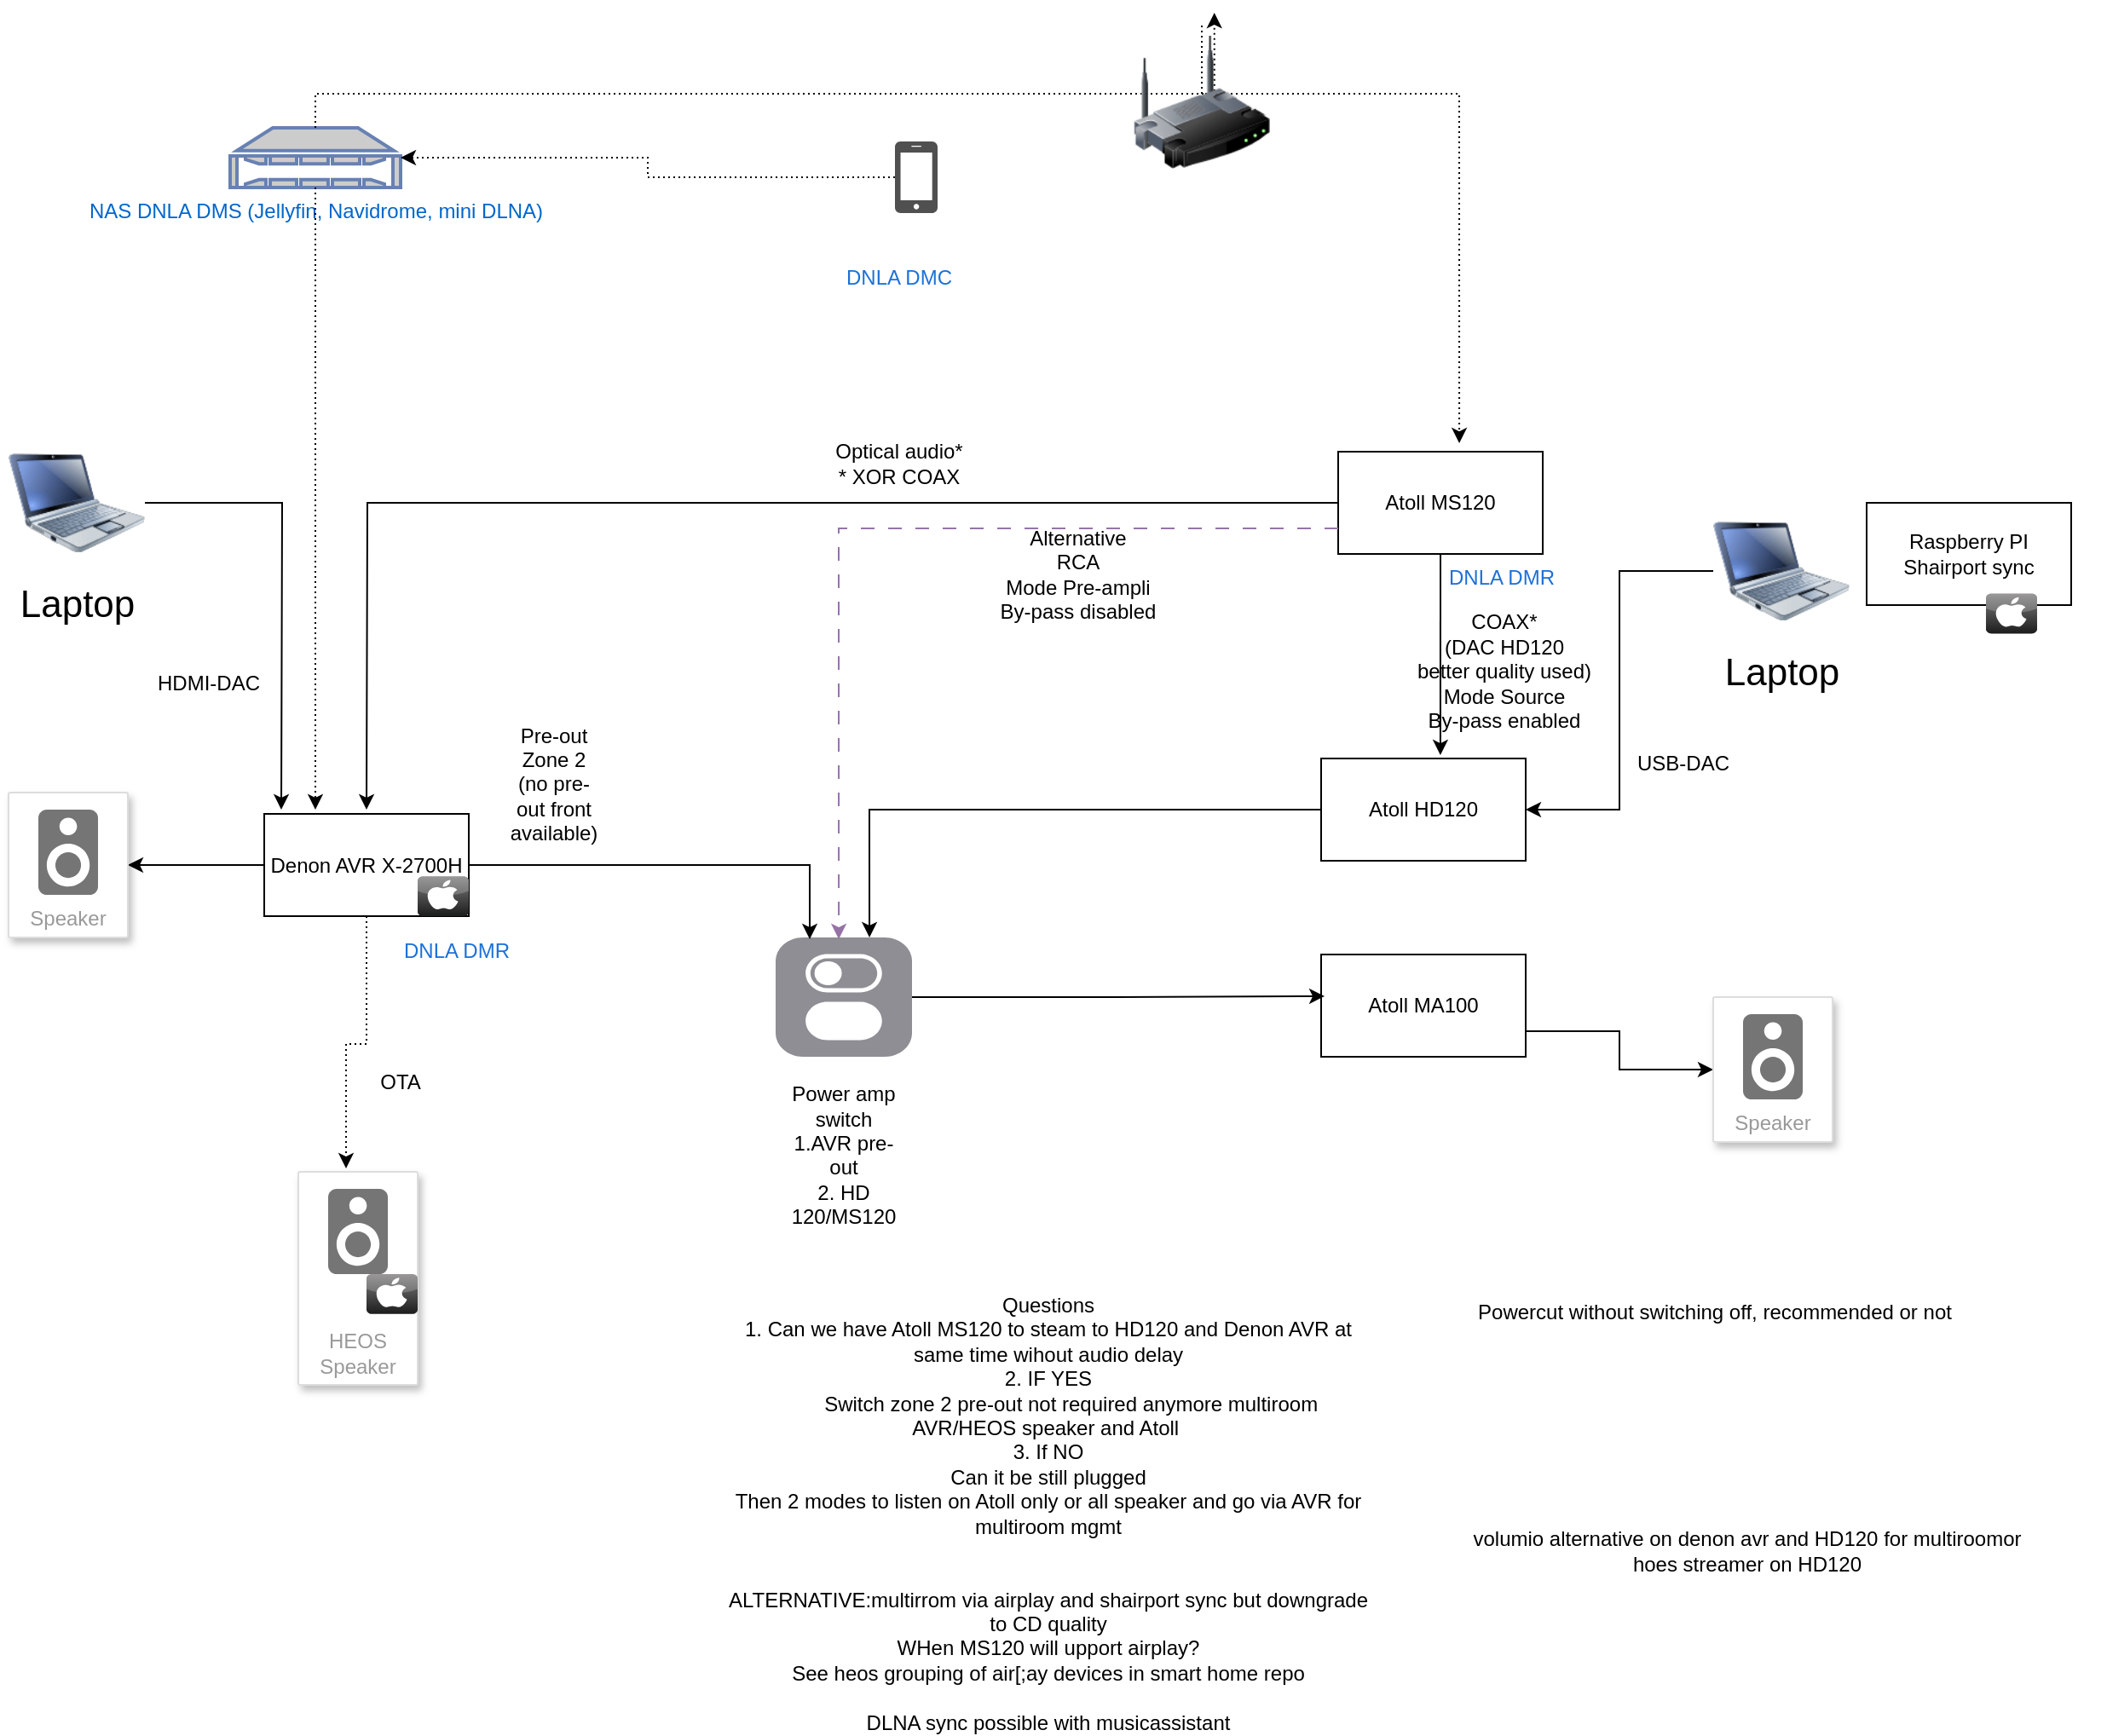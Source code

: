 <mxfile version="24.2.1" type="github">
  <diagram name="Page-1" id="55a83fd1-7818-8e21-69c5-c3457e3827bb">
    <mxGraphModel dx="1364" dy="1645" grid="1" gridSize="10" guides="1" tooltips="1" connect="1" arrows="1" fold="1" page="1" pageScale="1" pageWidth="1100" pageHeight="850" background="none" math="0" shadow="0">
      <root>
        <mxCell id="0" />
        <mxCell id="1" parent="0" />
        <mxCell id="8pc91POuvLo0UFGLa7Yu-41" value="&lt;div&gt;Raspberry PI&lt;/div&gt;&lt;div&gt;Shairport sync&lt;br&gt;&lt;/div&gt;" style="rounded=0;whiteSpace=wrap;html=1;" vertex="1" parent="1">
          <mxGeometry x="1130" y="-120" width="120" height="60" as="geometry" />
        </mxCell>
        <mxCell id="8pc91POuvLo0UFGLa7Yu-18" style="edgeStyle=orthogonalEdgeStyle;rounded=0;orthogonalLoop=1;jettySize=auto;html=1;entryX=1;entryY=0.5;entryDx=0;entryDy=0;" edge="1" parent="1" source="69ecfefc5c41e42c-9" target="8pc91POuvLo0UFGLa7Yu-5">
          <mxGeometry relative="1" as="geometry" />
        </mxCell>
        <mxCell id="69ecfefc5c41e42c-9" value="Laptop" style="image;html=1;labelBackgroundColor=#ffffff;image=img/lib/clip_art/computers/Netbook_128x128.png;rounded=1;shadow=0;comic=0;strokeColor=#000000;strokeWidth=2;fillColor=#FFFFFF;fontSize=22;fontColor=#000000;" parent="1" vertex="1">
          <mxGeometry x="1040" y="-120" width="80" height="80" as="geometry" />
        </mxCell>
        <mxCell id="8pc91POuvLo0UFGLa7Yu-8" style="edgeStyle=orthogonalEdgeStyle;rounded=0;orthogonalLoop=1;jettySize=auto;html=1;" edge="1" parent="1" source="8pc91POuvLo0UFGLa7Yu-3" target="8pc91POuvLo0UFGLa7Yu-6">
          <mxGeometry relative="1" as="geometry" />
        </mxCell>
        <mxCell id="8pc91POuvLo0UFGLa7Yu-3" value="Denon AVR X-2700H" style="rounded=0;whiteSpace=wrap;html=1;" vertex="1" parent="1">
          <mxGeometry x="190" y="62.5" width="120" height="60" as="geometry" />
        </mxCell>
        <mxCell id="8pc91POuvLo0UFGLa7Yu-11" style="edgeStyle=orthogonalEdgeStyle;rounded=0;orthogonalLoop=1;jettySize=auto;html=1;exitX=1;exitY=0.75;exitDx=0;exitDy=0;entryX=0;entryY=0.5;entryDx=0;entryDy=0;" edge="1" parent="1" source="8pc91POuvLo0UFGLa7Yu-4" target="8pc91POuvLo0UFGLa7Yu-9">
          <mxGeometry relative="1" as="geometry" />
        </mxCell>
        <mxCell id="8pc91POuvLo0UFGLa7Yu-4" value="Atoll MA100" style="rounded=0;whiteSpace=wrap;html=1;" vertex="1" parent="1">
          <mxGeometry x="810" y="145" width="120" height="60" as="geometry" />
        </mxCell>
        <mxCell id="8pc91POuvLo0UFGLa7Yu-5" value="Atoll HD120" style="rounded=0;whiteSpace=wrap;html=1;" vertex="1" parent="1">
          <mxGeometry x="810" y="30" width="120" height="60" as="geometry" />
        </mxCell>
        <mxCell id="8pc91POuvLo0UFGLa7Yu-6" value="Speaker" style="strokeColor=#dddddd;shadow=1;strokeWidth=1;rounded=1;absoluteArcSize=1;arcSize=2;labelPosition=center;verticalLabelPosition=middle;align=center;verticalAlign=bottom;spacingLeft=0;fontColor=#999999;fontSize=12;whiteSpace=wrap;spacingBottom=2;html=1;" vertex="1" parent="1">
          <mxGeometry x="40" y="50" width="70" height="85" as="geometry" />
        </mxCell>
        <mxCell id="8pc91POuvLo0UFGLa7Yu-7" value="" style="sketch=0;dashed=0;connectable=0;html=1;fillColor=#757575;strokeColor=none;shape=mxgraph.gcp2.speaker;part=1;" vertex="1" parent="8pc91POuvLo0UFGLa7Yu-6">
          <mxGeometry x="0.5" width="35" height="50" relative="1" as="geometry">
            <mxPoint x="-17.5" y="10" as="offset" />
          </mxGeometry>
        </mxCell>
        <mxCell id="8pc91POuvLo0UFGLa7Yu-9" value="Speaker" style="strokeColor=#dddddd;shadow=1;strokeWidth=1;rounded=1;absoluteArcSize=1;arcSize=2;labelPosition=center;verticalLabelPosition=middle;align=center;verticalAlign=bottom;spacingLeft=0;fontColor=#999999;fontSize=12;whiteSpace=wrap;spacingBottom=2;html=1;" vertex="1" parent="1">
          <mxGeometry x="1040" y="170" width="70" height="85" as="geometry" />
        </mxCell>
        <mxCell id="8pc91POuvLo0UFGLa7Yu-10" value="" style="sketch=0;dashed=0;connectable=0;html=1;fillColor=#757575;strokeColor=none;shape=mxgraph.gcp2.speaker;part=1;" vertex="1" parent="8pc91POuvLo0UFGLa7Yu-9">
          <mxGeometry x="0.5" width="35" height="50" relative="1" as="geometry">
            <mxPoint x="-17.5" y="10" as="offset" />
          </mxGeometry>
        </mxCell>
        <mxCell id="8pc91POuvLo0UFGLa7Yu-13" value="" style="html=1;strokeWidth=1;shadow=0;dashed=0;shape=mxgraph.ios7.misc.switch;fillColor=#8F8E94;strokeColor=none;buttonText=;strokeColor2=#222222;fontColor=#222222;fontSize=8;verticalLabelPosition=bottom;verticalAlign=top;align=center;sketch=0;" vertex="1" parent="1">
          <mxGeometry x="490" y="135" width="80" height="70" as="geometry" />
        </mxCell>
        <mxCell id="8pc91POuvLo0UFGLa7Yu-15" style="edgeStyle=orthogonalEdgeStyle;rounded=0;orthogonalLoop=1;jettySize=auto;html=1;entryX=0.688;entryY=0;entryDx=0;entryDy=0;entryPerimeter=0;" edge="1" parent="1" source="8pc91POuvLo0UFGLa7Yu-5" target="8pc91POuvLo0UFGLa7Yu-13">
          <mxGeometry relative="1" as="geometry" />
        </mxCell>
        <mxCell id="8pc91POuvLo0UFGLa7Yu-16" style="edgeStyle=orthogonalEdgeStyle;rounded=0;orthogonalLoop=1;jettySize=auto;html=1;entryX=0.017;entryY=0.408;entryDx=0;entryDy=0;entryPerimeter=0;" edge="1" parent="1" source="8pc91POuvLo0UFGLa7Yu-13" target="8pc91POuvLo0UFGLa7Yu-4">
          <mxGeometry relative="1" as="geometry" />
        </mxCell>
        <mxCell id="8pc91POuvLo0UFGLa7Yu-17" style="edgeStyle=orthogonalEdgeStyle;rounded=0;orthogonalLoop=1;jettySize=auto;html=1;exitX=1;exitY=0.5;exitDx=0;exitDy=0;entryX=0.25;entryY=0.014;entryDx=0;entryDy=0;entryPerimeter=0;" edge="1" parent="1" source="8pc91POuvLo0UFGLa7Yu-3" target="8pc91POuvLo0UFGLa7Yu-13">
          <mxGeometry relative="1" as="geometry" />
        </mxCell>
        <mxCell id="8pc91POuvLo0UFGLa7Yu-21" value="HEOS Speaker" style="strokeColor=#dddddd;shadow=1;strokeWidth=1;rounded=1;absoluteArcSize=1;arcSize=2;labelPosition=center;verticalLabelPosition=middle;align=center;verticalAlign=bottom;spacingLeft=0;fontColor=#999999;fontSize=12;whiteSpace=wrap;spacingBottom=2;html=1;" vertex="1" parent="1">
          <mxGeometry x="210" y="272.5" width="70" height="125" as="geometry" />
        </mxCell>
        <mxCell id="8pc91POuvLo0UFGLa7Yu-22" value="" style="sketch=0;dashed=0;connectable=0;html=1;fillColor=#757575;strokeColor=none;shape=mxgraph.gcp2.speaker;part=1;" vertex="1" parent="8pc91POuvLo0UFGLa7Yu-21">
          <mxGeometry x="0.5" width="35" height="50" relative="1" as="geometry">
            <mxPoint x="-17.5" y="10" as="offset" />
          </mxGeometry>
        </mxCell>
        <mxCell id="8pc91POuvLo0UFGLa7Yu-38" value="" style="dashed=0;outlineConnect=0;html=1;align=center;labelPosition=center;verticalLabelPosition=bottom;verticalAlign=top;shape=mxgraph.webicons.apple;fillColor=#807E7E;gradientColor=#1B1C1C" vertex="1" parent="8pc91POuvLo0UFGLa7Yu-21">
          <mxGeometry x="40" y="60" width="30" height="23.4" as="geometry" />
        </mxCell>
        <mxCell id="8pc91POuvLo0UFGLa7Yu-29" style="edgeStyle=orthogonalEdgeStyle;rounded=0;orthogonalLoop=1;jettySize=auto;html=1;exitX=0;exitY=0.5;exitDx=0;exitDy=0;" edge="1" parent="1" source="8pc91POuvLo0UFGLa7Yu-30">
          <mxGeometry relative="1" as="geometry">
            <mxPoint x="250" y="60" as="targetPoint" />
            <mxPoint x="250" y="-60" as="sourcePoint" />
          </mxGeometry>
        </mxCell>
        <mxCell id="8pc91POuvLo0UFGLa7Yu-30" value="Atoll MS120" style="rounded=0;whiteSpace=wrap;html=1;" vertex="1" parent="1">
          <mxGeometry x="820" y="-150" width="120" height="60" as="geometry" />
        </mxCell>
        <mxCell id="8pc91POuvLo0UFGLa7Yu-31" style="edgeStyle=orthogonalEdgeStyle;rounded=0;orthogonalLoop=1;jettySize=auto;html=1;exitX=0.5;exitY=1;exitDx=0;exitDy=0;entryX=0.583;entryY=-0.033;entryDx=0;entryDy=0;entryPerimeter=0;" edge="1" parent="1" source="8pc91POuvLo0UFGLa7Yu-30" target="8pc91POuvLo0UFGLa7Yu-5">
          <mxGeometry relative="1" as="geometry" />
        </mxCell>
        <mxCell id="8pc91POuvLo0UFGLa7Yu-37" value="" style="dashed=0;outlineConnect=0;html=1;align=center;labelPosition=center;verticalLabelPosition=bottom;verticalAlign=top;shape=mxgraph.webicons.apple;fillColor=#807E7E;gradientColor=#1B1C1C" vertex="1" parent="1">
          <mxGeometry x="280" y="99.1" width="30" height="23.4" as="geometry" />
        </mxCell>
        <mxCell id="8pc91POuvLo0UFGLa7Yu-39" value="" style="dashed=0;outlineConnect=0;html=1;align=center;labelPosition=center;verticalLabelPosition=bottom;verticalAlign=top;shape=mxgraph.webicons.apple;fillColor=#807E7E;gradientColor=#1B1C1C" vertex="1" parent="1">
          <mxGeometry x="1200" y="-66.7" width="30" height="23.4" as="geometry" />
        </mxCell>
        <mxCell id="8pc91POuvLo0UFGLa7Yu-40" value="" style="shape=image;html=1;verticalAlign=top;verticalLabelPosition=bottom;labelBackgroundColor=#ffffff;imageAspect=0;aspect=fixed;image=https://cdn1.iconfinder.com/data/icons/fruit-136/64/Fruit_iconfree_Filled_Outline_raspberry-healthy-organic-food-fruit_icon-128.png" vertex="1" parent="1">
          <mxGeometry x="1220" y="-80" width="50" height="50" as="geometry" />
        </mxCell>
        <mxCell id="8pc91POuvLo0UFGLa7Yu-43" value="Pre-out Zone 2 (no pre-out front available)" style="text;strokeColor=none;align=center;fillColor=none;html=1;verticalAlign=middle;whiteSpace=wrap;rounded=0;" vertex="1" parent="1">
          <mxGeometry x="330" y="30.0" width="60" height="30" as="geometry" />
        </mxCell>
        <mxCell id="8pc91POuvLo0UFGLa7Yu-44" value="&lt;div&gt;COAX*&lt;/div&gt;&lt;div&gt;(DAC HD120 better quality used)&lt;/div&gt;&lt;div&gt;Mode Source&lt;/div&gt;&lt;div&gt;By-pass enabled&lt;br&gt;&lt;/div&gt;&lt;div&gt;&lt;br&gt;&lt;/div&gt;" style="text;strokeColor=none;align=center;fillColor=none;html=1;verticalAlign=middle;whiteSpace=wrap;rounded=0;" vertex="1" parent="1">
          <mxGeometry x="865" y="-27.0" width="105" height="26.7" as="geometry" />
        </mxCell>
        <mxCell id="8pc91POuvLo0UFGLa7Yu-48" value="&lt;div&gt;Alternative&lt;/div&gt;&lt;div&gt;RCA&lt;br&gt;&lt;/div&gt;&lt;div&gt;Mode Pre-ampli&lt;/div&gt;&lt;div&gt;By-pass disabled&lt;br&gt;&lt;/div&gt;" style="text;strokeColor=none;align=center;fillColor=none;html=1;verticalAlign=middle;whiteSpace=wrap;rounded=0;" vertex="1" parent="1">
          <mxGeometry x="615" y="-116.7" width="105" height="76.7" as="geometry" />
        </mxCell>
        <mxCell id="8pc91POuvLo0UFGLa7Yu-50" value="&lt;div&gt;Optical audio*&lt;/div&gt;&lt;div&gt;* XOR COAX&lt;br&gt;&lt;/div&gt;" style="text;strokeColor=none;align=center;fillColor=none;html=1;verticalAlign=middle;whiteSpace=wrap;rounded=0;" vertex="1" parent="1">
          <mxGeometry x="510" y="-190" width="105" height="93.4" as="geometry" />
        </mxCell>
        <mxCell id="8pc91POuvLo0UFGLa7Yu-52" value="&lt;div&gt;Power amp switch&lt;/div&gt;&lt;div&gt;1.AVR pre-out&lt;/div&gt;&lt;div&gt;2. HD 120/MS120&lt;/div&gt;&lt;div&gt;&lt;br&gt;&lt;/div&gt;" style="text;strokeColor=none;align=center;fillColor=none;html=1;verticalAlign=middle;whiteSpace=wrap;rounded=0;" vertex="1" parent="1">
          <mxGeometry x="500" y="255" width="60" height="30" as="geometry" />
        </mxCell>
        <mxCell id="8pc91POuvLo0UFGLa7Yu-55" style="edgeStyle=orthogonalEdgeStyle;rounded=0;orthogonalLoop=1;jettySize=auto;html=1;exitX=0;exitY=0.75;exitDx=0;exitDy=0;entryX=0.463;entryY=0.014;entryDx=0;entryDy=0;entryPerimeter=0;dashed=1;dashPattern=8 8;fillColor=#e1d5e7;strokeColor=#9673a6;" edge="1" parent="1" source="8pc91POuvLo0UFGLa7Yu-30" target="8pc91POuvLo0UFGLa7Yu-13">
          <mxGeometry relative="1" as="geometry">
            <mxPoint x="520" y="140" as="targetPoint" />
          </mxGeometry>
        </mxCell>
        <mxCell id="8pc91POuvLo0UFGLa7Yu-56" value="" style="shape=image;html=1;verticalAlign=top;verticalLabelPosition=bottom;labelBackgroundColor=#ffffff;imageAspect=0;aspect=fixed;image=https://cdn4.iconfinder.com/data/icons/social-media-and-logos-11/32/Logo_Spotify-128.png" vertex="1" parent="1">
          <mxGeometry x="310" y="99.1" width="30" height="30" as="geometry" />
        </mxCell>
        <mxCell id="8pc91POuvLo0UFGLa7Yu-57" value="" style="shape=image;html=1;verticalAlign=top;verticalLabelPosition=bottom;labelBackgroundColor=#ffffff;imageAspect=0;aspect=fixed;image=https://cdn4.iconfinder.com/data/icons/social-media-and-logos-11/32/Logo_Spotify-128.png" vertex="1" parent="1">
          <mxGeometry x="917.5" y="-120" width="30" height="30" as="geometry" />
        </mxCell>
        <mxCell id="8pc91POuvLo0UFGLa7Yu-58" value="&lt;div&gt;Questions&lt;/div&gt;&lt;div&gt;1. Can we have Atoll MS120 to steam to HD120 and Denon AVR at same time wihout audio delay&lt;/div&gt;&lt;div&gt;2. IF YES&lt;/div&gt;&lt;div&gt;&lt;span style=&quot;white-space: pre;&quot;&gt;&#x9;&lt;/span&gt;Switch zone 2 pre-out not required anymore multiroom AVR/HEOS speaker and Atoll&amp;nbsp;&lt;/div&gt;&lt;div&gt;3. If NO&lt;/div&gt;&lt;div&gt;Can it be still plugged&lt;/div&gt;&lt;div&gt;Then 2 modes to listen on Atoll only or all speaker and go via AVR for multiroom mgmt&lt;/div&gt;&lt;div&gt;&lt;br&gt;&lt;/div&gt;&lt;div&gt;&lt;br&gt;&lt;/div&gt;&lt;div&gt;ALTERNATIVE:multirrom via airplay and shairport sync but downgrade to CD quality&lt;/div&gt;&lt;div&gt;WHen MS120 will upport airplay?&lt;/div&gt;&lt;div&gt;See heos grouping of air[;ay devices in smart home repo&lt;br&gt;&lt;/div&gt;&lt;div&gt;&lt;br&gt;&lt;/div&gt;&lt;div&gt;DLNA sync possible with musicassistant&lt;br&gt;&lt;/div&gt;" style="text;strokeColor=none;align=center;fillColor=none;html=1;verticalAlign=middle;whiteSpace=wrap;rounded=0;" vertex="1" parent="1">
          <mxGeometry x="460" y="387.5" width="380" height="170" as="geometry" />
        </mxCell>
        <mxCell id="8pc91POuvLo0UFGLa7Yu-59" value="USB-DAC" style="text;strokeColor=none;align=center;fillColor=none;html=1;verticalAlign=middle;whiteSpace=wrap;rounded=0;" vertex="1" parent="1">
          <mxGeometry x="970" y="20" width="105" height="26.7" as="geometry" />
        </mxCell>
        <mxCell id="8pc91POuvLo0UFGLa7Yu-62" style="edgeStyle=orthogonalEdgeStyle;rounded=0;orthogonalLoop=1;jettySize=auto;html=1;" edge="1" parent="1" source="8pc91POuvLo0UFGLa7Yu-61">
          <mxGeometry relative="1" as="geometry">
            <mxPoint x="200" y="60" as="targetPoint" />
          </mxGeometry>
        </mxCell>
        <mxCell id="8pc91POuvLo0UFGLa7Yu-61" value="Laptop" style="image;html=1;labelBackgroundColor=#ffffff;image=img/lib/clip_art/computers/Netbook_128x128.png;rounded=1;shadow=0;comic=0;strokeColor=#000000;strokeWidth=2;fillColor=#FFFFFF;fontSize=22;fontColor=#000000;" vertex="1" parent="1">
          <mxGeometry x="40" y="-160" width="80" height="80" as="geometry" />
        </mxCell>
        <mxCell id="8pc91POuvLo0UFGLa7Yu-63" value="HDMI-DAC" style="text;strokeColor=none;align=center;fillColor=none;html=1;verticalAlign=middle;whiteSpace=wrap;rounded=0;" vertex="1" parent="1">
          <mxGeometry x="105" y="-27.0" width="105" height="26.7" as="geometry" />
        </mxCell>
        <mxCell id="8pc91POuvLo0UFGLa7Yu-64" value="OTA" style="text;strokeColor=none;align=center;fillColor=none;html=1;verticalAlign=middle;whiteSpace=wrap;rounded=0;" vertex="1" parent="1">
          <mxGeometry x="240" y="205" width="60" height="30" as="geometry" />
        </mxCell>
        <mxCell id="8pc91POuvLo0UFGLa7Yu-66" value="Powercut without switching off, recommended or not" style="text;strokeColor=none;align=center;fillColor=none;html=1;verticalAlign=middle;whiteSpace=wrap;rounded=0;" vertex="1" parent="1">
          <mxGeometry x="851" y="270" width="380" height="170" as="geometry" />
        </mxCell>
        <mxCell id="8pc91POuvLo0UFGLa7Yu-68" value="&lt;div&gt;volumio alternative on denon avr and HD120 for multiroomor&lt;/div&gt;&lt;div&gt;hoes streamer on HD120&lt;br&gt;&lt;/div&gt;" style="text;strokeColor=none;align=center;fillColor=none;html=1;verticalAlign=middle;whiteSpace=wrap;rounded=0;" vertex="1" parent="1">
          <mxGeometry x="870" y="410" width="380" height="170" as="geometry" />
        </mxCell>
        <mxCell id="8pc91POuvLo0UFGLa7Yu-79" value="&lt;font color=&quot;#1c71d8&quot;&gt;DNLA DMR&lt;/font&gt;" style="text;whiteSpace=wrap;html=1;" vertex="1" parent="1">
          <mxGeometry x="270" y="129.1" width="100" height="40" as="geometry" />
        </mxCell>
        <mxCell id="8pc91POuvLo0UFGLa7Yu-81" value="&lt;font color=&quot;#1c71d8&quot;&gt;DNLA DMR&lt;/font&gt;" style="text;whiteSpace=wrap;html=1;" vertex="1" parent="1">
          <mxGeometry x="882.5" y="-90" width="100" height="40" as="geometry" />
        </mxCell>
        <mxCell id="8pc91POuvLo0UFGLa7Yu-82" value="&lt;div&gt;NAS DNLA DMS (Jellyfin, Navidrome, mini DLNA)&lt;/div&gt;" style="fontColor=#0066CC;verticalAlign=top;verticalLabelPosition=bottom;labelPosition=center;align=center;html=1;outlineConnect=0;fillColor=#CCCCCC;strokeColor=#6881B3;gradientColor=none;gradientDirection=north;strokeWidth=2;shape=mxgraph.networks.nas_filer;" vertex="1" parent="1">
          <mxGeometry x="170" y="-340" width="100" height="35" as="geometry" />
        </mxCell>
        <mxCell id="8pc91POuvLo0UFGLa7Yu-84" value="&lt;font color=&quot;#1c71d8&quot;&gt;DNLA DMC&lt;/font&gt;" style="text;strokeColor=none;align=center;fillColor=none;html=1;verticalAlign=middle;whiteSpace=wrap;rounded=0;" vertex="1" parent="1">
          <mxGeometry x="510" y="-290" width="105" height="76.7" as="geometry" />
        </mxCell>
        <mxCell id="8pc91POuvLo0UFGLa7Yu-90" style="edgeStyle=orthogonalEdgeStyle;rounded=0;orthogonalLoop=1;jettySize=auto;html=1;entryX=1;entryY=0.5;entryDx=0;entryDy=0;entryPerimeter=0;dashed=1;dashPattern=1 2;" edge="1" parent="1" source="8pc91POuvLo0UFGLa7Yu-94" target="8pc91POuvLo0UFGLa7Yu-82">
          <mxGeometry relative="1" as="geometry">
            <mxPoint x="540" y="-322" as="sourcePoint" />
          </mxGeometry>
        </mxCell>
        <mxCell id="8pc91POuvLo0UFGLa7Yu-91" value="" style="endArrow=classic;html=1;rounded=0;exitX=0.5;exitY=1;exitDx=0;exitDy=0;exitPerimeter=0;dashed=1;dashPattern=1 2;" edge="1" parent="1" source="8pc91POuvLo0UFGLa7Yu-82">
          <mxGeometry width="50" height="50" relative="1" as="geometry">
            <mxPoint x="280" y="-280" as="sourcePoint" />
            <mxPoint x="220" y="60" as="targetPoint" />
          </mxGeometry>
        </mxCell>
        <mxCell id="8pc91POuvLo0UFGLa7Yu-93" style="edgeStyle=orthogonalEdgeStyle;rounded=0;orthogonalLoop=1;jettySize=auto;html=1;exitX=0.5;exitY=0;exitDx=0;exitDy=0;exitPerimeter=0;entryX=0.592;entryY=-0.083;entryDx=0;entryDy=0;entryPerimeter=0;dashed=1;dashPattern=1 2;" edge="1" parent="1" source="69ecfefc5c41e42c-1" target="8pc91POuvLo0UFGLa7Yu-30">
          <mxGeometry relative="1" as="geometry">
            <Array as="points">
              <mxPoint x="891" y="-360" />
            </Array>
          </mxGeometry>
        </mxCell>
        <mxCell id="8pc91POuvLo0UFGLa7Yu-94" value="" style="sketch=0;pointerEvents=1;shadow=0;dashed=0;html=1;strokeColor=none;fillColor=#505050;labelPosition=center;verticalLabelPosition=bottom;verticalAlign=top;outlineConnect=0;align=center;shape=mxgraph.office.devices.cell_phone_iphone_standalone;" vertex="1" parent="1">
          <mxGeometry x="560" y="-332" width="25" height="42" as="geometry" />
        </mxCell>
        <mxCell id="8pc91POuvLo0UFGLa7Yu-95" style="edgeStyle=orthogonalEdgeStyle;rounded=0;orthogonalLoop=1;jettySize=auto;html=1;exitX=0.5;exitY=1;exitDx=0;exitDy=0;entryX=0.4;entryY=-0.016;entryDx=0;entryDy=0;entryPerimeter=0;dashed=1;dashPattern=1 2;" edge="1" parent="1" source="8pc91POuvLo0UFGLa7Yu-3" target="8pc91POuvLo0UFGLa7Yu-21">
          <mxGeometry relative="1" as="geometry" />
        </mxCell>
        <mxCell id="8pc91POuvLo0UFGLa7Yu-97" value="" style="edgeStyle=orthogonalEdgeStyle;rounded=0;orthogonalLoop=1;jettySize=auto;html=1;exitX=0.5;exitY=0;exitDx=0;exitDy=0;exitPerimeter=0;entryX=0.592;entryY=-0.083;entryDx=0;entryDy=0;entryPerimeter=0;dashed=1;dashPattern=1 2;" edge="1" parent="1" source="8pc91POuvLo0UFGLa7Yu-82" target="69ecfefc5c41e42c-1">
          <mxGeometry relative="1" as="geometry">
            <mxPoint x="220" y="-340" as="sourcePoint" />
            <mxPoint x="891" y="-155" as="targetPoint" />
            <Array as="points">
              <mxPoint x="220" y="-360" />
            </Array>
          </mxGeometry>
        </mxCell>
        <mxCell id="69ecfefc5c41e42c-1" value="" style="image;html=1;labelBackgroundColor=#ffffff;image=img/lib/clip_art/networking/Wireless_Router_128x128.png;rounded=1;shadow=0;comic=0;strokeWidth=2;fontSize=22" parent="1" vertex="1">
          <mxGeometry x="700" y="-400" width="80" height="90" as="geometry" />
        </mxCell>
      </root>
    </mxGraphModel>
  </diagram>
</mxfile>
